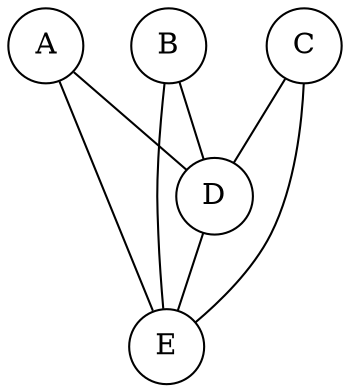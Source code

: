 Graph G035 {
  A [shape=circle];
  B [shape=circle];
  C [shape=circle];
  D [shape=circle];
  E [shape=circle];
  A -- D;
  A -- E;
  B -- D;
  B -- E;
  C -- D;
  C -- E;
  D -- E;
}
